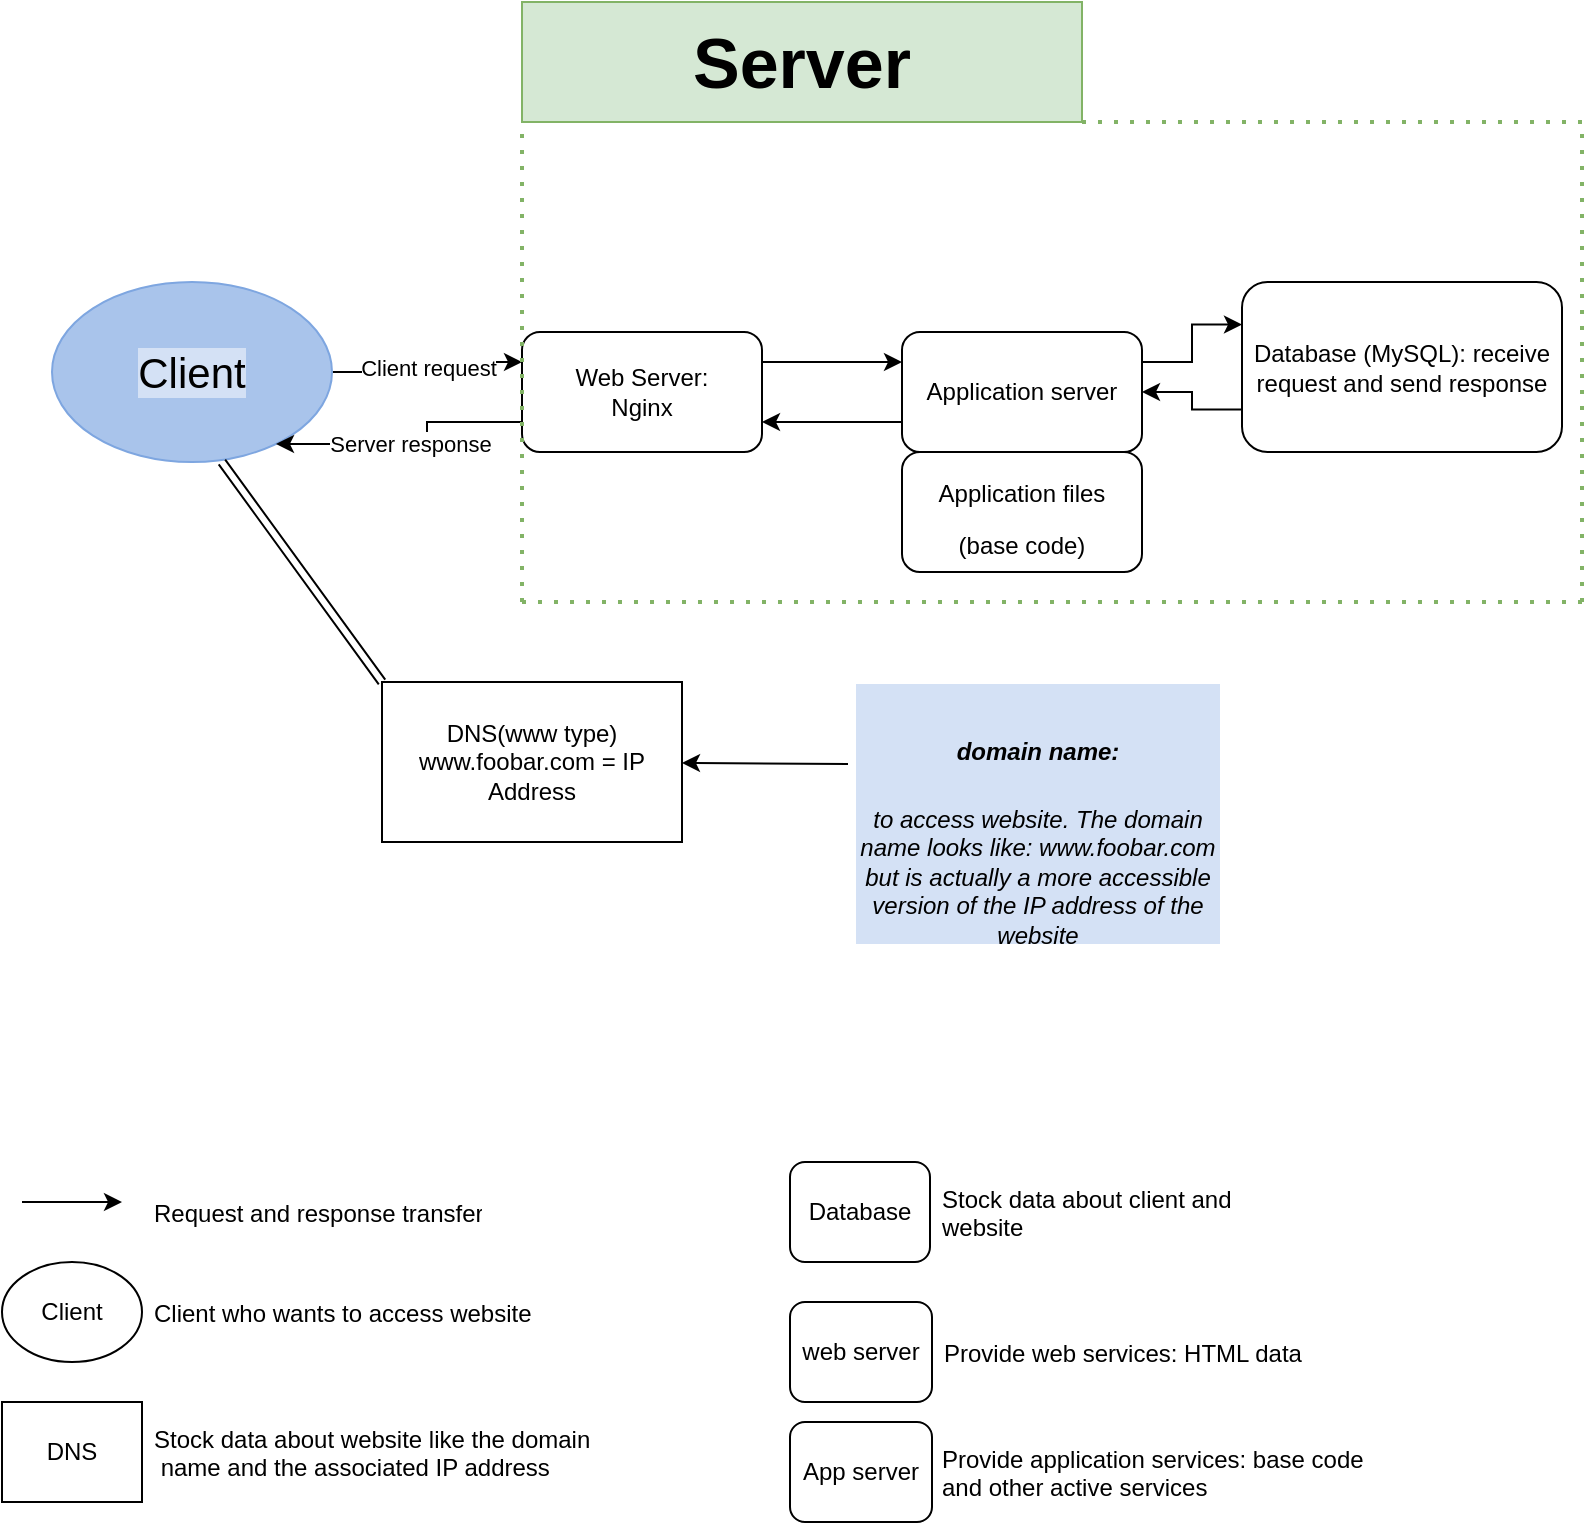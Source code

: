 <mxfile version="16.6.5" type="device"><diagram id="sSLo8lu4-kDMeOh-FY03" name="Page-1"><mxGraphModel dx="868" dy="431" grid="0" gridSize="10" guides="1" tooltips="1" connect="1" arrows="1" fold="1" page="1" pageScale="1" pageWidth="827" pageHeight="1169" background="#ffffff" math="0" shadow="0"><root><mxCell id="0"/><mxCell id="1" parent="0"/><mxCell id="UeBwj0LtwFkDyDTKhxQ_-23" value="Client request" style="edgeStyle=orthogonalEdgeStyle;rounded=0;orthogonalLoop=1;jettySize=auto;html=1;exitX=1;exitY=0.5;exitDx=0;exitDy=0;entryX=0;entryY=0.25;entryDx=0;entryDy=0;" edge="1" parent="1" source="UeBwj0LtwFkDyDTKhxQ_-14" target="UeBwj0LtwFkDyDTKhxQ_-19"><mxGeometry relative="1" as="geometry"/></mxCell><mxCell id="UeBwj0LtwFkDyDTKhxQ_-14" value="&lt;font style=&quot;font-size: 21px&quot;&gt;Client&lt;/font&gt;" style="ellipse;whiteSpace=wrap;html=1;labelBackgroundColor=#D4E1F5;fillColor=#A9C4EB;strokeColor=#7EA6E0;" vertex="1" parent="1"><mxGeometry x="45" y="200" width="140" height="90" as="geometry"/></mxCell><mxCell id="UeBwj0LtwFkDyDTKhxQ_-26" style="edgeStyle=orthogonalEdgeStyle;rounded=0;orthogonalLoop=1;jettySize=auto;html=1;exitX=0;exitY=0.75;exitDx=0;exitDy=0;" edge="1" parent="1" source="UeBwj0LtwFkDyDTKhxQ_-15" target="UeBwj0LtwFkDyDTKhxQ_-20"><mxGeometry relative="1" as="geometry"/></mxCell><mxCell id="UeBwj0LtwFkDyDTKhxQ_-15" value="Database (MySQL): receive request and send response" style="rounded=1;whiteSpace=wrap;html=1;" vertex="1" parent="1"><mxGeometry x="640" y="200" width="160" height="85" as="geometry"/></mxCell><mxCell id="UeBwj0LtwFkDyDTKhxQ_-17" value="DNS(www type)&lt;br&gt;www.foobar.com = IP Address" style="rounded=0;whiteSpace=wrap;html=1;" vertex="1" parent="1"><mxGeometry x="210" y="400" width="150" height="80" as="geometry"/></mxCell><mxCell id="UeBwj0LtwFkDyDTKhxQ_-24" style="edgeStyle=orthogonalEdgeStyle;rounded=0;orthogonalLoop=1;jettySize=auto;html=1;exitX=1;exitY=0.25;exitDx=0;exitDy=0;entryX=0;entryY=0.25;entryDx=0;entryDy=0;" edge="1" parent="1" source="UeBwj0LtwFkDyDTKhxQ_-19" target="UeBwj0LtwFkDyDTKhxQ_-20"><mxGeometry relative="1" as="geometry"/></mxCell><mxCell id="UeBwj0LtwFkDyDTKhxQ_-28" value="Server response" style="edgeStyle=orthogonalEdgeStyle;rounded=0;orthogonalLoop=1;jettySize=auto;html=1;exitX=0;exitY=0.75;exitDx=0;exitDy=0;entryX=0.8;entryY=0.9;entryDx=0;entryDy=0;entryPerimeter=0;" edge="1" parent="1" source="UeBwj0LtwFkDyDTKhxQ_-19" target="UeBwj0LtwFkDyDTKhxQ_-14"><mxGeometry relative="1" as="geometry"/></mxCell><mxCell id="UeBwj0LtwFkDyDTKhxQ_-19" value="Web Server:&lt;br&gt;Nginx" style="rounded=1;whiteSpace=wrap;html=1;" vertex="1" parent="1"><mxGeometry x="280" y="225" width="120" height="60" as="geometry"/></mxCell><mxCell id="UeBwj0LtwFkDyDTKhxQ_-25" style="edgeStyle=orthogonalEdgeStyle;rounded=0;orthogonalLoop=1;jettySize=auto;html=1;exitX=1;exitY=0.25;exitDx=0;exitDy=0;entryX=0;entryY=0.25;entryDx=0;entryDy=0;" edge="1" parent="1" source="UeBwj0LtwFkDyDTKhxQ_-20" target="UeBwj0LtwFkDyDTKhxQ_-15"><mxGeometry relative="1" as="geometry"/></mxCell><mxCell id="UeBwj0LtwFkDyDTKhxQ_-27" style="edgeStyle=orthogonalEdgeStyle;rounded=0;orthogonalLoop=1;jettySize=auto;html=1;exitX=0;exitY=0.75;exitDx=0;exitDy=0;entryX=1;entryY=0.75;entryDx=0;entryDy=0;" edge="1" parent="1" source="UeBwj0LtwFkDyDTKhxQ_-20" target="UeBwj0LtwFkDyDTKhxQ_-19"><mxGeometry relative="1" as="geometry"/></mxCell><mxCell id="UeBwj0LtwFkDyDTKhxQ_-20" value="Application server" style="rounded=1;whiteSpace=wrap;html=1;" vertex="1" parent="1"><mxGeometry x="470" y="225" width="120" height="60" as="geometry"/></mxCell><mxCell id="UeBwj0LtwFkDyDTKhxQ_-21" value="&lt;b&gt;&lt;font style=&quot;font-size: 35px&quot;&gt;Server&lt;/font&gt;&lt;/b&gt;" style="rounded=0;whiteSpace=wrap;html=1;fillColor=#d5e8d4;strokeColor=#82b366;" vertex="1" parent="1"><mxGeometry x="280" y="60" width="280" height="60" as="geometry"/></mxCell><mxCell id="UeBwj0LtwFkDyDTKhxQ_-30" value="" style="shape=link;html=1;rounded=0;exitX=0.607;exitY=1;exitDx=0;exitDy=0;exitPerimeter=0;" edge="1" parent="1" source="UeBwj0LtwFkDyDTKhxQ_-14"><mxGeometry width="100" relative="1" as="geometry"><mxPoint x="110" y="400" as="sourcePoint"/><mxPoint x="210" y="400" as="targetPoint"/></mxGeometry></mxCell><mxCell id="UeBwj0LtwFkDyDTKhxQ_-31" value="&lt;font style=&quot;font-size: 12px&quot;&gt;Application files&lt;br&gt;(base code)&lt;br&gt;&lt;/font&gt;" style="rounded=1;whiteSpace=wrap;html=1;fontSize=21;" vertex="1" parent="1"><mxGeometry x="470" y="285" width="120" height="60" as="geometry"/></mxCell><mxCell id="UeBwj0LtwFkDyDTKhxQ_-34" value="" style="endArrow=classic;html=1;rounded=0;fontSize=12;" edge="1" parent="1"><mxGeometry width="50" height="50" relative="1" as="geometry"><mxPoint x="30" y="660" as="sourcePoint"/><mxPoint x="80" y="660" as="targetPoint"/></mxGeometry></mxCell><mxCell id="UeBwj0LtwFkDyDTKhxQ_-36" value="Request and response transfer" style="text;strokeColor=none;fillColor=none;align=left;verticalAlign=middle;spacingLeft=4;spacingRight=4;overflow=hidden;points=[[0,0.5],[1,0.5]];portConstraint=eastwest;rotatable=0;fontSize=12;" vertex="1" parent="1"><mxGeometry x="90" y="650" width="175" height="30" as="geometry"/></mxCell><mxCell id="UeBwj0LtwFkDyDTKhxQ_-37" value="Client" style="ellipse;whiteSpace=wrap;html=1;fontSize=12;" vertex="1" parent="1"><mxGeometry x="20" y="690" width="70" height="50" as="geometry"/></mxCell><mxCell id="UeBwj0LtwFkDyDTKhxQ_-38" value="Client who wants to access website" style="text;strokeColor=none;fillColor=none;align=left;verticalAlign=middle;spacingLeft=4;spacingRight=4;overflow=hidden;points=[[0,0.5],[1,0.5]];portConstraint=eastwest;rotatable=0;fontSize=12;" vertex="1" parent="1"><mxGeometry x="90" y="700" width="210" height="30" as="geometry"/></mxCell><mxCell id="UeBwj0LtwFkDyDTKhxQ_-39" value="DNS" style="rounded=0;whiteSpace=wrap;html=1;fontSize=12;" vertex="1" parent="1"><mxGeometry x="20" y="760" width="70" height="50" as="geometry"/></mxCell><mxCell id="UeBwj0LtwFkDyDTKhxQ_-40" value="Stock data about website like the domain&#10; name and the associated IP address" style="text;strokeColor=none;fillColor=none;align=left;verticalAlign=middle;spacingLeft=4;spacingRight=4;overflow=hidden;points=[[0,0.5],[1,0.5]];portConstraint=eastwest;rotatable=0;fontSize=12;" vertex="1" parent="1"><mxGeometry x="90" y="770" width="230" height="30" as="geometry"/></mxCell><mxCell id="UeBwj0LtwFkDyDTKhxQ_-41" value="Database" style="rounded=1;whiteSpace=wrap;html=1;fontSize=12;" vertex="1" parent="1"><mxGeometry x="414" y="640" width="70" height="50" as="geometry"/></mxCell><mxCell id="UeBwj0LtwFkDyDTKhxQ_-42" value="Stock data about client and&#10;website" style="text;strokeColor=none;fillColor=none;align=left;verticalAlign=middle;spacingLeft=4;spacingRight=4;overflow=hidden;points=[[0,0.5],[1,0.5]];portConstraint=eastwest;rotatable=0;fontSize=12;" vertex="1" parent="1"><mxGeometry x="484" y="650" width="156" height="30" as="geometry"/></mxCell><mxCell id="UeBwj0LtwFkDyDTKhxQ_-43" value="web server" style="rounded=1;whiteSpace=wrap;html=1;fontSize=12;" vertex="1" parent="1"><mxGeometry x="414" y="710" width="71" height="50" as="geometry"/></mxCell><mxCell id="UeBwj0LtwFkDyDTKhxQ_-44" value="App server" style="rounded=1;whiteSpace=wrap;html=1;fontSize=12;" vertex="1" parent="1"><mxGeometry x="414" y="770" width="71" height="50" as="geometry"/></mxCell><mxCell id="UeBwj0LtwFkDyDTKhxQ_-45" value="Provide web services: HTML data" style="text;strokeColor=none;fillColor=none;align=left;verticalAlign=middle;spacingLeft=4;spacingRight=4;overflow=hidden;points=[[0,0.5],[1,0.5]];portConstraint=eastwest;rotatable=0;fontSize=12;" vertex="1" parent="1"><mxGeometry x="485" y="720" width="215" height="30" as="geometry"/></mxCell><mxCell id="UeBwj0LtwFkDyDTKhxQ_-46" value="Provide application services: base code &#10;and other active services" style="text;strokeColor=none;fillColor=none;align=left;verticalAlign=middle;spacingLeft=4;spacingRight=4;overflow=hidden;points=[[0,0.5],[1,0.5]];portConstraint=eastwest;rotatable=0;fontSize=12;" vertex="1" parent="1"><mxGeometry x="484" y="780" width="246" height="30" as="geometry"/></mxCell><mxCell id="UeBwj0LtwFkDyDTKhxQ_-47" value="" style="endArrow=none;dashed=1;html=1;dashPattern=1 3;strokeWidth=2;rounded=0;fontSize=12;fillColor=#d5e8d4;strokeColor=#82b366;" edge="1" parent="1"><mxGeometry width="50" height="50" relative="1" as="geometry"><mxPoint x="280" y="360" as="sourcePoint"/><mxPoint x="280" y="120" as="targetPoint"/></mxGeometry></mxCell><mxCell id="UeBwj0LtwFkDyDTKhxQ_-48" value="" style="endArrow=none;dashed=1;html=1;dashPattern=1 3;strokeWidth=2;rounded=0;fontSize=12;fillColor=#d5e8d4;strokeColor=#82b366;" edge="1" parent="1"><mxGeometry width="50" height="50" relative="1" as="geometry"><mxPoint x="280" y="360" as="sourcePoint"/><mxPoint x="814" y="360" as="targetPoint"/></mxGeometry></mxCell><mxCell id="UeBwj0LtwFkDyDTKhxQ_-49" value="" style="endArrow=none;dashed=1;html=1;dashPattern=1 3;strokeWidth=2;rounded=0;fontSize=12;fillColor=#d5e8d4;strokeColor=#82b366;" edge="1" parent="1"><mxGeometry width="50" height="50" relative="1" as="geometry"><mxPoint x="560" y="120" as="sourcePoint"/><mxPoint x="810" y="120" as="targetPoint"/></mxGeometry></mxCell><mxCell id="UeBwj0LtwFkDyDTKhxQ_-51" value="" style="endArrow=none;dashed=1;html=1;dashPattern=1 3;strokeWidth=2;rounded=0;fontSize=12;fillColor=#d5e8d4;strokeColor=#82b366;" edge="1" parent="1"><mxGeometry width="50" height="50" relative="1" as="geometry"><mxPoint x="810" y="360" as="sourcePoint"/><mxPoint x="810" y="120" as="targetPoint"/></mxGeometry></mxCell><mxCell id="UeBwj0LtwFkDyDTKhxQ_-52" value="&lt;h1&gt;&lt;font style=&quot;font-size: 12px&quot;&gt;&lt;i&gt;domain name:&lt;/i&gt;&lt;/font&gt;&lt;/h1&gt;&lt;div&gt;&lt;font style=&quot;font-size: 12px&quot;&gt;&lt;i&gt;to access website. The domain name looks like: www.foobar.com but is actually a more accessible version of the IP address of the website&lt;/i&gt;&lt;/font&gt;&lt;/div&gt;" style="text;html=1;spacing=5;spacingTop=-20;whiteSpace=wrap;overflow=hidden;rounded=0;labelBackgroundColor=#D4E1F5;fontSize=12;align=center;" vertex="1" parent="1"><mxGeometry x="443" y="411" width="190" height="120" as="geometry"/></mxCell><mxCell id="UeBwj0LtwFkDyDTKhxQ_-54" value="" style="endArrow=classic;html=1;rounded=0;fontSize=12;exitX=0;exitY=0.25;exitDx=0;exitDy=0;" edge="1" parent="1" source="UeBwj0LtwFkDyDTKhxQ_-52" target="UeBwj0LtwFkDyDTKhxQ_-17"><mxGeometry width="50" height="50" relative="1" as="geometry"><mxPoint x="433" y="504" as="sourcePoint"/><mxPoint x="483" y="454" as="targetPoint"/></mxGeometry></mxCell></root></mxGraphModel></diagram></mxfile>